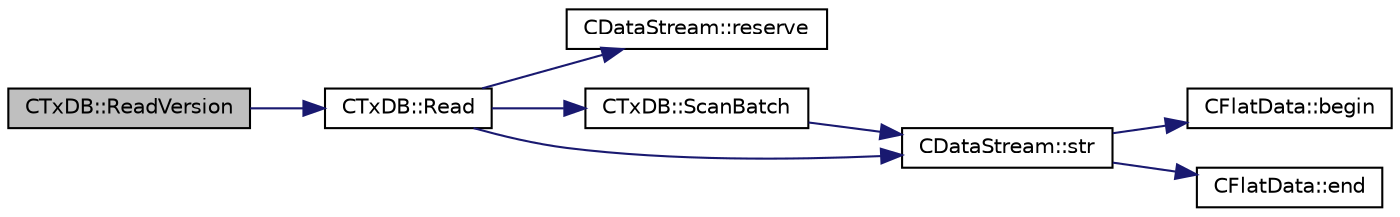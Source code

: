 digraph "CTxDB::ReadVersion"
{
  edge [fontname="Helvetica",fontsize="10",labelfontname="Helvetica",labelfontsize="10"];
  node [fontname="Helvetica",fontsize="10",shape=record];
  rankdir="LR";
  Node652 [label="CTxDB::ReadVersion",height=0.2,width=0.4,color="black", fillcolor="grey75", style="filled", fontcolor="black"];
  Node652 -> Node653 [color="midnightblue",fontsize="10",style="solid",fontname="Helvetica"];
  Node653 [label="CTxDB::Read",height=0.2,width=0.4,color="black", fillcolor="white", style="filled",URL="$d9/d8d/class_c_tx_d_b.html#a9e223a10434f8a73002e84cc75c682de"];
  Node653 -> Node654 [color="midnightblue",fontsize="10",style="solid",fontname="Helvetica"];
  Node654 [label="CDataStream::reserve",height=0.2,width=0.4,color="black", fillcolor="white", style="filled",URL="$d5/d41/class_c_data_stream.html#a5542e71bd7af2ab7cd7be0f381d39cb5"];
  Node653 -> Node655 [color="midnightblue",fontsize="10",style="solid",fontname="Helvetica"];
  Node655 [label="CTxDB::ScanBatch",height=0.2,width=0.4,color="black", fillcolor="white", style="filled",URL="$d9/d8d/class_c_tx_d_b.html#a7e9da91da591eb7672ae29bba6899fa0"];
  Node655 -> Node656 [color="midnightblue",fontsize="10",style="solid",fontname="Helvetica"];
  Node656 [label="CDataStream::str",height=0.2,width=0.4,color="black", fillcolor="white", style="filled",URL="$d5/d41/class_c_data_stream.html#aac770a2b809917189c4476ee899b2d8b"];
  Node656 -> Node657 [color="midnightblue",fontsize="10",style="solid",fontname="Helvetica"];
  Node657 [label="CFlatData::begin",height=0.2,width=0.4,color="black", fillcolor="white", style="filled",URL="$d8/d4d/class_c_flat_data.html#ac8131cc3aec84905d7786fb19ff8953d"];
  Node656 -> Node658 [color="midnightblue",fontsize="10",style="solid",fontname="Helvetica"];
  Node658 [label="CFlatData::end",height=0.2,width=0.4,color="black", fillcolor="white", style="filled",URL="$d8/d4d/class_c_flat_data.html#ae88ae9f4121ff18aa8e29a3a40d7ee67"];
  Node653 -> Node656 [color="midnightblue",fontsize="10",style="solid",fontname="Helvetica"];
}
